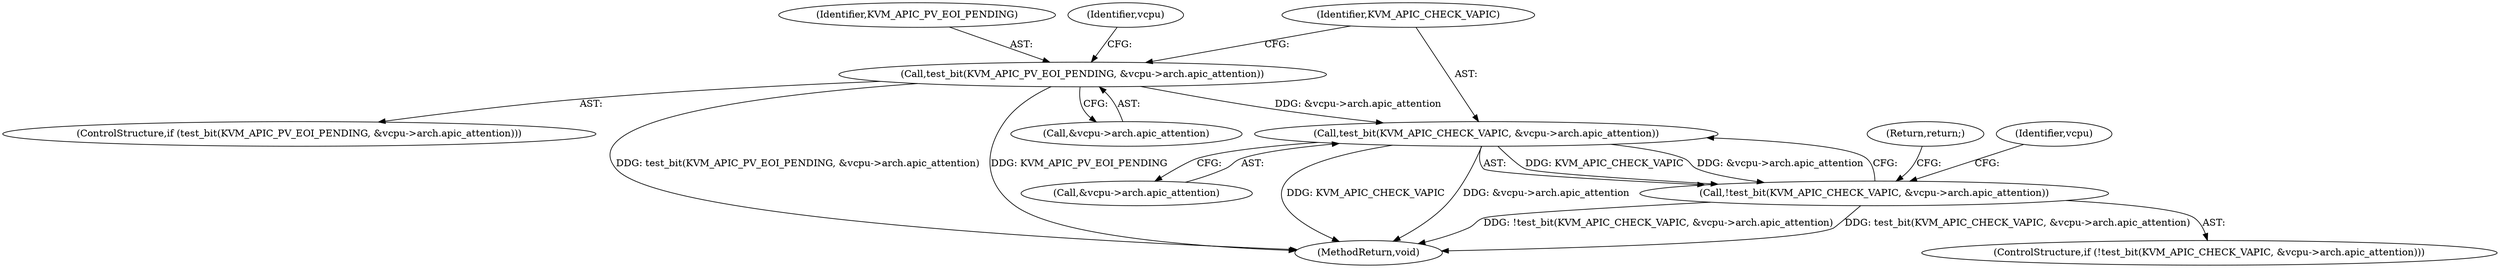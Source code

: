 digraph "0_linux_fda4e2e85589191b123d31cdc21fd33ee70f50fd_0@pointer" {
"1000122" [label="(Call,test_bit(KVM_APIC_CHECK_VAPIC, &vcpu->arch.apic_attention))"];
"1000105" [label="(Call,test_bit(KVM_APIC_PV_EOI_PENDING, &vcpu->arch.apic_attention))"];
"1000121" [label="(Call,!test_bit(KVM_APIC_CHECK_VAPIC, &vcpu->arch.apic_attention))"];
"1000121" [label="(Call,!test_bit(KVM_APIC_CHECK_VAPIC, &vcpu->arch.apic_attention))"];
"1000104" [label="(ControlStructure,if (test_bit(KVM_APIC_PV_EOI_PENDING, &vcpu->arch.apic_attention)))"];
"1000106" [label="(Identifier,KVM_APIC_PV_EOI_PENDING)"];
"1000114" [label="(Identifier,vcpu)"];
"1000120" [label="(ControlStructure,if (!test_bit(KVM_APIC_CHECK_VAPIC, &vcpu->arch.apic_attention)))"];
"1000124" [label="(Call,&vcpu->arch.apic_attention)"];
"1000130" [label="(Return,return;)"];
"1000123" [label="(Identifier,KVM_APIC_CHECK_VAPIC)"];
"1000156" [label="(MethodReturn,void)"];
"1000122" [label="(Call,test_bit(KVM_APIC_CHECK_VAPIC, &vcpu->arch.apic_attention))"];
"1000105" [label="(Call,test_bit(KVM_APIC_PV_EOI_PENDING, &vcpu->arch.apic_attention))"];
"1000133" [label="(Identifier,vcpu)"];
"1000107" [label="(Call,&vcpu->arch.apic_attention)"];
"1000122" -> "1000121"  [label="AST: "];
"1000122" -> "1000124"  [label="CFG: "];
"1000123" -> "1000122"  [label="AST: "];
"1000124" -> "1000122"  [label="AST: "];
"1000121" -> "1000122"  [label="CFG: "];
"1000122" -> "1000156"  [label="DDG: KVM_APIC_CHECK_VAPIC"];
"1000122" -> "1000156"  [label="DDG: &vcpu->arch.apic_attention"];
"1000122" -> "1000121"  [label="DDG: KVM_APIC_CHECK_VAPIC"];
"1000122" -> "1000121"  [label="DDG: &vcpu->arch.apic_attention"];
"1000105" -> "1000122"  [label="DDG: &vcpu->arch.apic_attention"];
"1000105" -> "1000104"  [label="AST: "];
"1000105" -> "1000107"  [label="CFG: "];
"1000106" -> "1000105"  [label="AST: "];
"1000107" -> "1000105"  [label="AST: "];
"1000114" -> "1000105"  [label="CFG: "];
"1000123" -> "1000105"  [label="CFG: "];
"1000105" -> "1000156"  [label="DDG: test_bit(KVM_APIC_PV_EOI_PENDING, &vcpu->arch.apic_attention)"];
"1000105" -> "1000156"  [label="DDG: KVM_APIC_PV_EOI_PENDING"];
"1000121" -> "1000120"  [label="AST: "];
"1000130" -> "1000121"  [label="CFG: "];
"1000133" -> "1000121"  [label="CFG: "];
"1000121" -> "1000156"  [label="DDG: !test_bit(KVM_APIC_CHECK_VAPIC, &vcpu->arch.apic_attention)"];
"1000121" -> "1000156"  [label="DDG: test_bit(KVM_APIC_CHECK_VAPIC, &vcpu->arch.apic_attention)"];
}
